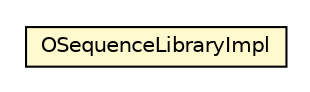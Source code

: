 #!/usr/local/bin/dot
#
# Class diagram 
# Generated by UMLGraph version R5_6-24-gf6e263 (http://www.umlgraph.org/)
#

digraph G {
	edge [fontname="Helvetica",fontsize=10,labelfontname="Helvetica",labelfontsize=10];
	node [fontname="Helvetica",fontsize=10,shape=plaintext];
	nodesep=0.25;
	ranksep=0.5;
	// com.orientechnologies.orient.core.metadata.sequence.OSequenceLibraryImpl
	c6411236 [label=<<table title="com.orientechnologies.orient.core.metadata.sequence.OSequenceLibraryImpl" border="0" cellborder="1" cellspacing="0" cellpadding="2" port="p" bgcolor="lemonChiffon" href="./OSequenceLibraryImpl.html">
		<tr><td><table border="0" cellspacing="0" cellpadding="1">
<tr><td align="center" balign="center"> OSequenceLibraryImpl </td></tr>
		</table></td></tr>
		</table>>, URL="./OSequenceLibraryImpl.html", fontname="Helvetica", fontcolor="black", fontsize=10.0];
}

